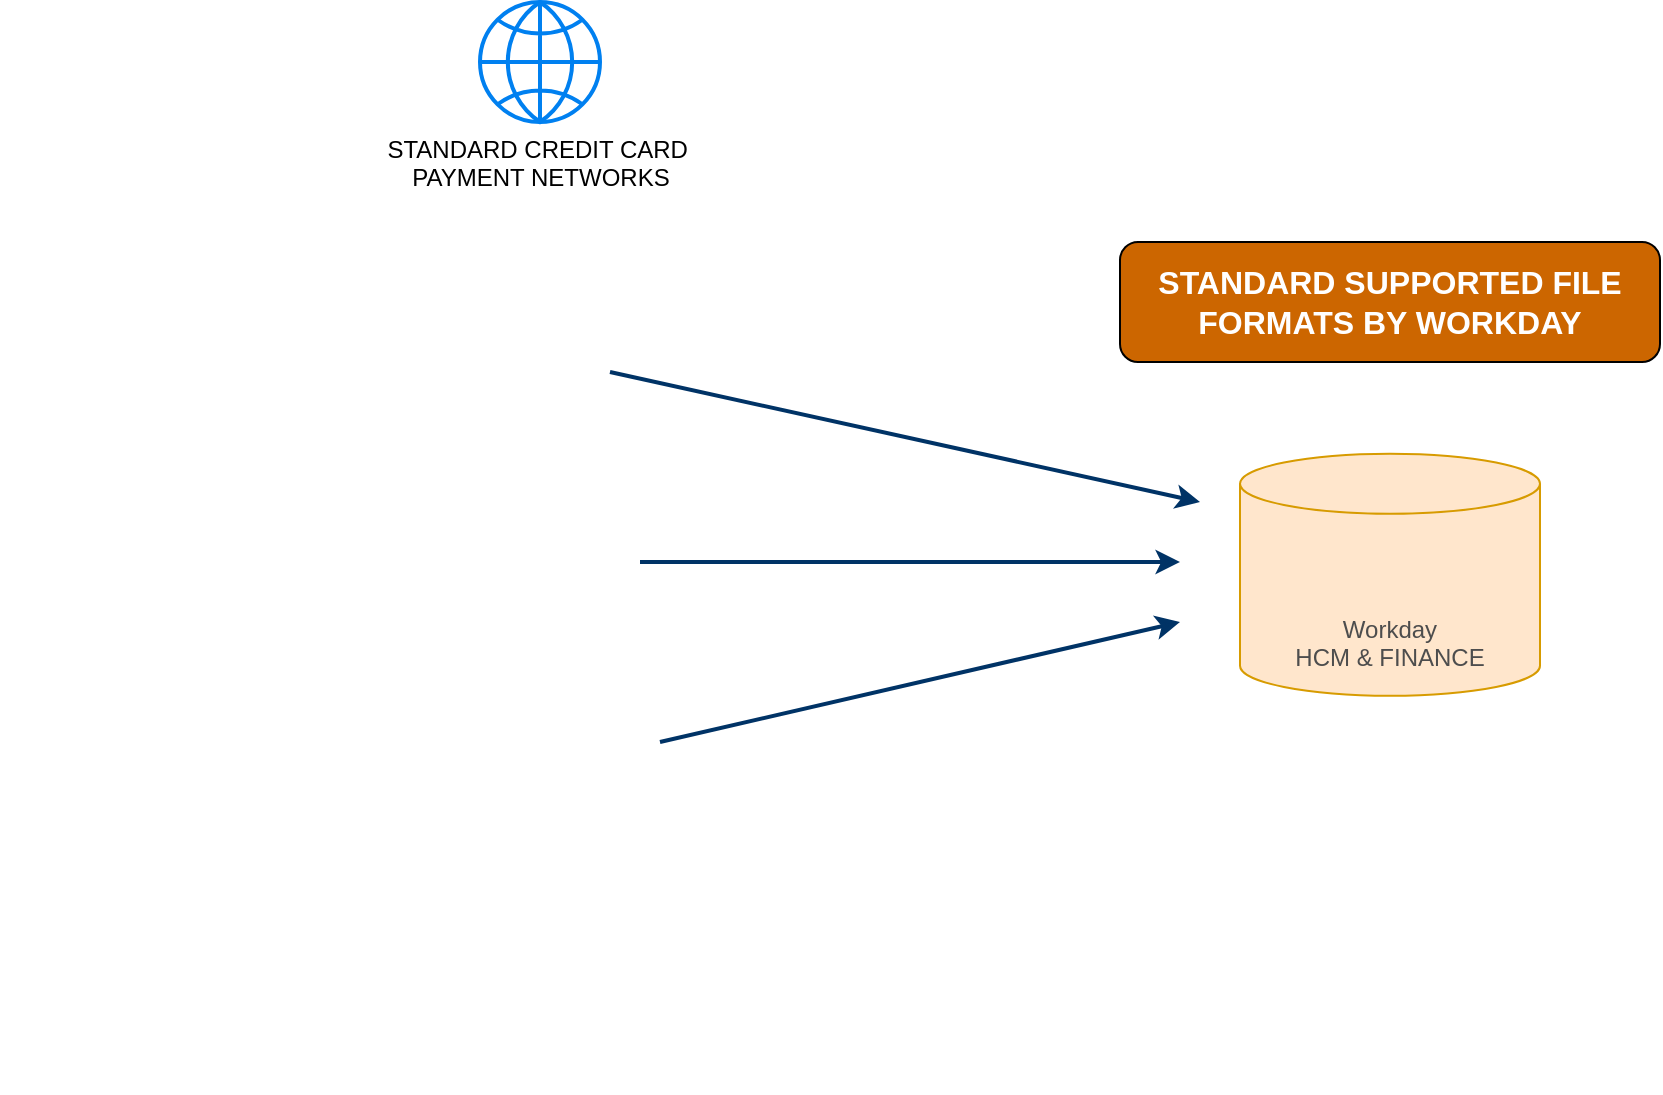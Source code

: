 <mxfile version="24.1.0" type="github">
  <diagram name="Page-1" id="EkX973uBJ4-KdEPocawQ">
    <mxGraphModel dx="584" dy="772" grid="1" gridSize="10" guides="1" tooltips="1" connect="1" arrows="1" fold="1" page="1" pageScale="1" pageWidth="850" pageHeight="1100" math="0" shadow="0">
      <root>
        <mxCell id="0" />
        <mxCell id="1" parent="0" />
        <mxCell id="zlEWBQCr5Uid9fLaf4PV-1" value="&lt;div&gt;&lt;font color=&quot;#4d4d4d&quot;&gt;&lt;br&gt;&lt;/font&gt;&lt;/div&gt;&lt;div&gt;&lt;font color=&quot;#4d4d4d&quot;&gt;&lt;br&gt;&lt;/font&gt;&lt;/div&gt;&lt;font color=&quot;#4d4d4d&quot;&gt;&lt;div&gt;&lt;font color=&quot;#4d4d4d&quot;&gt;&lt;br&gt;&lt;/font&gt;&lt;/div&gt;Workday&lt;/font&gt;&lt;div&gt;&lt;font color=&quot;#4d4d4d&quot;&gt;HCM &amp;amp; FINANCE&lt;/font&gt;&lt;/div&gt;" style="shape=cylinder3;whiteSpace=wrap;html=1;boundedLbl=1;backgroundOutline=1;size=15;fillColor=#ffe6cc;strokeColor=#d79b00;" vertex="1" parent="1">
          <mxGeometry x="1660" y="275.88" width="150" height="121" as="geometry" />
        </mxCell>
        <mxCell id="zlEWBQCr5Uid9fLaf4PV-2" value="" style="shape=image;verticalLabelPosition=bottom;labelBackgroundColor=default;verticalAlign=top;aspect=fixed;imageAspect=0;image=https://upload.wikimedia.org/wikipedia/commons/thumb/3/3b/Workday_Logo.png/1280px-Workday_Logo.png;" vertex="1" parent="1">
          <mxGeometry x="1690" y="311.88" width="90" height="34.95" as="geometry" />
        </mxCell>
        <mxCell id="zlEWBQCr5Uid9fLaf4PV-3" value="" style="shape=image;verticalLabelPosition=bottom;labelBackgroundColor=default;verticalAlign=top;aspect=fixed;imageAspect=0;image=https://www.soldo.com/wp-content/uploads/soldo-logo-1.png;" vertex="1" parent="1">
          <mxGeometry x="1040.0" y="540" width="111.84" height="55.19" as="geometry" />
        </mxCell>
        <mxCell id="zlEWBQCr5Uid9fLaf4PV-4" value="" style="shape=image;html=1;verticalAlign=top;verticalLabelPosition=bottom;labelBackgroundColor=#ffffff;imageAspect=0;aspect=fixed;image=https://cdn3.iconfinder.com/data/icons/payment-method-1/64/_Mastercard-128.png" vertex="1" parent="1">
          <mxGeometry x="1290" y="390" width="70" height="70" as="geometry" />
        </mxCell>
        <mxCell id="zlEWBQCr5Uid9fLaf4PV-5" value="" style="shape=image;html=1;verticalAlign=top;verticalLabelPosition=bottom;labelBackgroundColor=#ffffff;imageAspect=0;aspect=fixed;image=https://cdn2.iconfinder.com/data/icons/social-media-and-payment/64/-69-128.png" vertex="1" parent="1">
          <mxGeometry x="1275" y="200" width="70" height="70" as="geometry" />
        </mxCell>
        <mxCell id="zlEWBQCr5Uid9fLaf4PV-6" value="" style="shape=image;html=1;verticalAlign=top;verticalLabelPosition=bottom;labelBackgroundColor=#ffffff;imageAspect=0;aspect=fixed;image=https://cdn4.iconfinder.com/data/icons/Primo_Icons/PNG/128x128/credit_card_amex.png" vertex="1" parent="1">
          <mxGeometry x="1275" y="290" width="80" height="80" as="geometry" />
        </mxCell>
        <mxCell id="zlEWBQCr5Uid9fLaf4PV-8" value="" style="endArrow=classic;html=1;rounded=0;exitX=1;exitY=0.5;exitDx=0;exitDy=0;strokeWidth=2;strokeColor=#003366;" edge="1" parent="1" source="zlEWBQCr5Uid9fLaf4PV-5">
          <mxGeometry width="50" height="50" relative="1" as="geometry">
            <mxPoint x="1410" y="420" as="sourcePoint" />
            <mxPoint x="1640" y="300" as="targetPoint" />
          </mxGeometry>
        </mxCell>
        <mxCell id="zlEWBQCr5Uid9fLaf4PV-12" value="STANDARD CREDIT CARD&amp;nbsp;&lt;div&gt;PAYMENT NETWORKS&lt;/div&gt;" style="html=1;verticalLabelPosition=bottom;align=center;labelBackgroundColor=#ffffff;verticalAlign=top;strokeWidth=2;strokeColor=#0080F0;shadow=0;dashed=0;shape=mxgraph.ios7.icons.globe;" vertex="1" parent="1">
          <mxGeometry x="1280" y="50" width="60" height="60" as="geometry" />
        </mxCell>
        <mxCell id="zlEWBQCr5Uid9fLaf4PV-14" value="" style="endArrow=classic;html=1;rounded=0;strokeWidth=2;strokeColor=#003366;" edge="1" parent="1">
          <mxGeometry width="50" height="50" relative="1" as="geometry">
            <mxPoint x="1360" y="330" as="sourcePoint" />
            <mxPoint x="1630" y="330" as="targetPoint" />
          </mxGeometry>
        </mxCell>
        <mxCell id="zlEWBQCr5Uid9fLaf4PV-15" value="" style="endArrow=classic;html=1;rounded=0;strokeWidth=2;strokeColor=#003366;" edge="1" parent="1">
          <mxGeometry width="50" height="50" relative="1" as="geometry">
            <mxPoint x="1370" y="420" as="sourcePoint" />
            <mxPoint x="1630" y="360" as="targetPoint" />
          </mxGeometry>
        </mxCell>
        <mxCell id="zlEWBQCr5Uid9fLaf4PV-16" value="&lt;font color=&quot;#ffffff&quot; style=&quot;font-size: 16px;&quot;&gt;&lt;b&gt;STANDARD SUPPORTED FILE FORMATS BY WORKDAY&lt;/b&gt;&lt;/font&gt;" style="rounded=1;whiteSpace=wrap;html=1;fillColor=#CC6600;" vertex="1" parent="1">
          <mxGeometry x="1600" y="170" width="270" height="60" as="geometry" />
        </mxCell>
      </root>
    </mxGraphModel>
  </diagram>
</mxfile>
